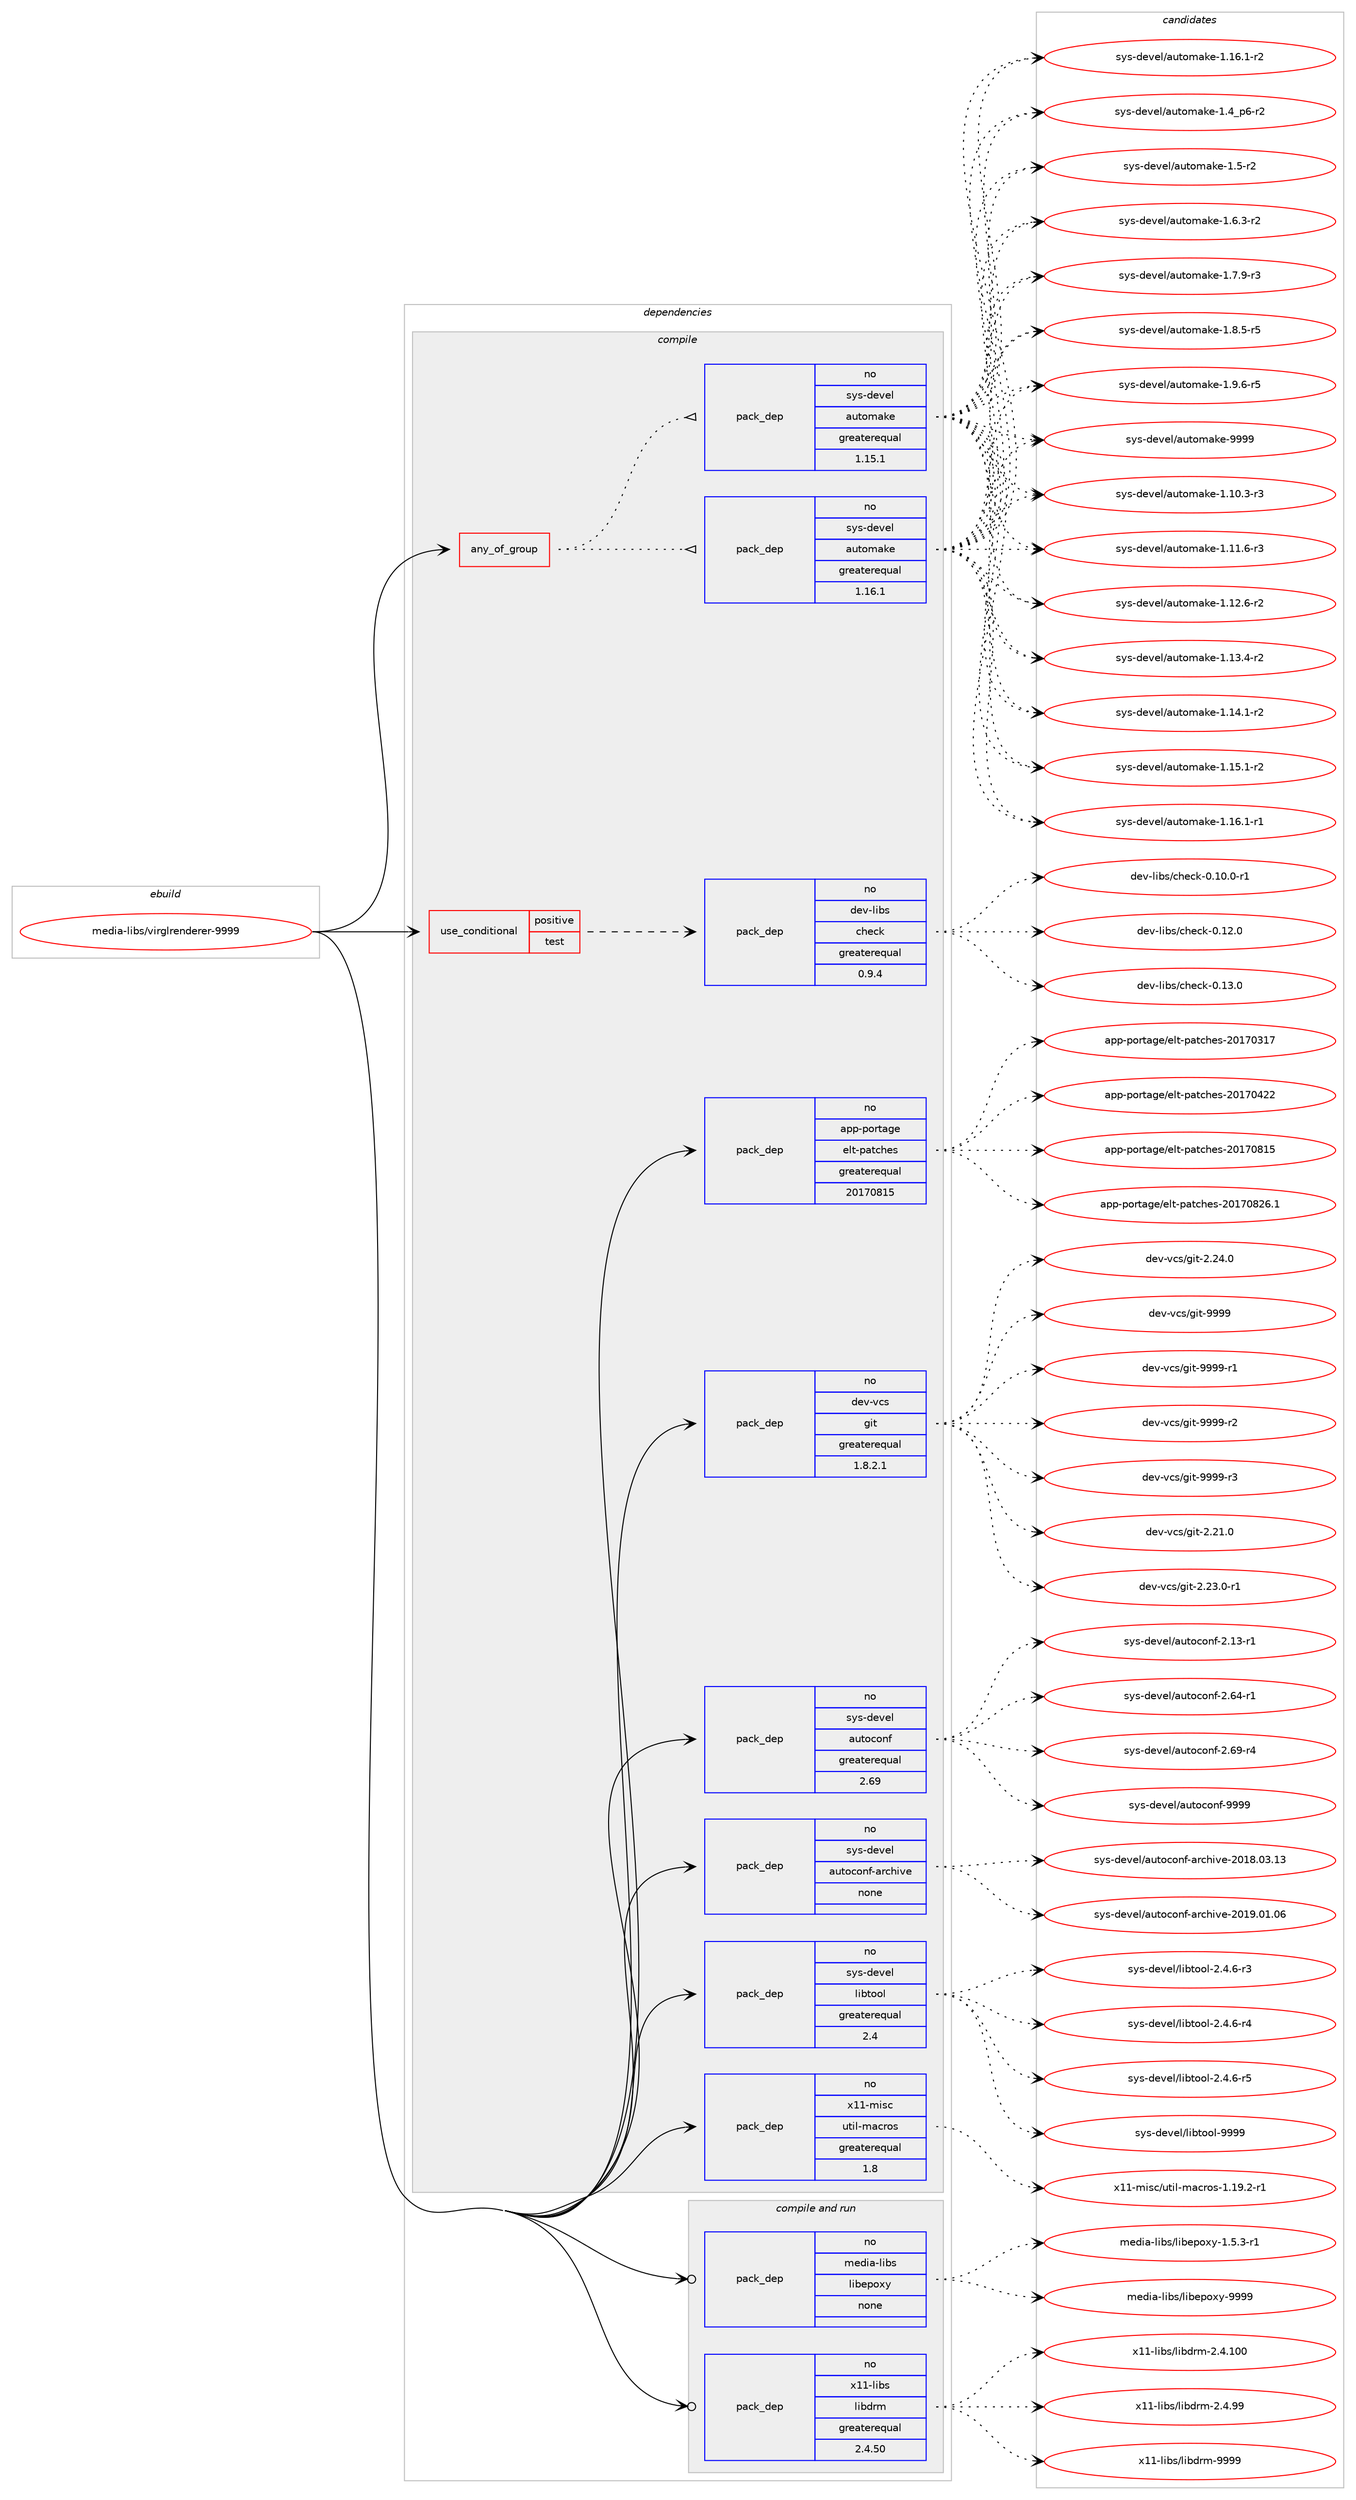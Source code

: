 digraph prolog {

# *************
# Graph options
# *************

newrank=true;
concentrate=true;
compound=true;
graph [rankdir=LR,fontname=Helvetica,fontsize=10,ranksep=1.5];#, ranksep=2.5, nodesep=0.2];
edge  [arrowhead=vee];
node  [fontname=Helvetica,fontsize=10];

# **********
# The ebuild
# **********

subgraph cluster_leftcol {
color=gray;
rank=same;
label=<<i>ebuild</i>>;
id [label="media-libs/virglrenderer-9999", color=red, width=4, href="../media-libs/virglrenderer-9999.svg"];
}

# ****************
# The dependencies
# ****************

subgraph cluster_midcol {
color=gray;
label=<<i>dependencies</i>>;
subgraph cluster_compile {
fillcolor="#eeeeee";
style=filled;
label=<<i>compile</i>>;
subgraph any13418 {
dependency791975 [label=<<TABLE BORDER="0" CELLBORDER="1" CELLSPACING="0" CELLPADDING="4"><TR><TD CELLPADDING="10">any_of_group</TD></TR></TABLE>>, shape=none, color=red];subgraph pack585326 {
dependency791976 [label=<<TABLE BORDER="0" CELLBORDER="1" CELLSPACING="0" CELLPADDING="4" WIDTH="220"><TR><TD ROWSPAN="6" CELLPADDING="30">pack_dep</TD></TR><TR><TD WIDTH="110">no</TD></TR><TR><TD>sys-devel</TD></TR><TR><TD>automake</TD></TR><TR><TD>greaterequal</TD></TR><TR><TD>1.16.1</TD></TR></TABLE>>, shape=none, color=blue];
}
dependency791975:e -> dependency791976:w [weight=20,style="dotted",arrowhead="oinv"];
subgraph pack585327 {
dependency791977 [label=<<TABLE BORDER="0" CELLBORDER="1" CELLSPACING="0" CELLPADDING="4" WIDTH="220"><TR><TD ROWSPAN="6" CELLPADDING="30">pack_dep</TD></TR><TR><TD WIDTH="110">no</TD></TR><TR><TD>sys-devel</TD></TR><TR><TD>automake</TD></TR><TR><TD>greaterequal</TD></TR><TR><TD>1.15.1</TD></TR></TABLE>>, shape=none, color=blue];
}
dependency791975:e -> dependency791977:w [weight=20,style="dotted",arrowhead="oinv"];
}
id:e -> dependency791975:w [weight=20,style="solid",arrowhead="vee"];
subgraph cond192788 {
dependency791978 [label=<<TABLE BORDER="0" CELLBORDER="1" CELLSPACING="0" CELLPADDING="4"><TR><TD ROWSPAN="3" CELLPADDING="10">use_conditional</TD></TR><TR><TD>positive</TD></TR><TR><TD>test</TD></TR></TABLE>>, shape=none, color=red];
subgraph pack585328 {
dependency791979 [label=<<TABLE BORDER="0" CELLBORDER="1" CELLSPACING="0" CELLPADDING="4" WIDTH="220"><TR><TD ROWSPAN="6" CELLPADDING="30">pack_dep</TD></TR><TR><TD WIDTH="110">no</TD></TR><TR><TD>dev-libs</TD></TR><TR><TD>check</TD></TR><TR><TD>greaterequal</TD></TR><TR><TD>0.9.4</TD></TR></TABLE>>, shape=none, color=blue];
}
dependency791978:e -> dependency791979:w [weight=20,style="dashed",arrowhead="vee"];
}
id:e -> dependency791978:w [weight=20,style="solid",arrowhead="vee"];
subgraph pack585329 {
dependency791980 [label=<<TABLE BORDER="0" CELLBORDER="1" CELLSPACING="0" CELLPADDING="4" WIDTH="220"><TR><TD ROWSPAN="6" CELLPADDING="30">pack_dep</TD></TR><TR><TD WIDTH="110">no</TD></TR><TR><TD>app-portage</TD></TR><TR><TD>elt-patches</TD></TR><TR><TD>greaterequal</TD></TR><TR><TD>20170815</TD></TR></TABLE>>, shape=none, color=blue];
}
id:e -> dependency791980:w [weight=20,style="solid",arrowhead="vee"];
subgraph pack585330 {
dependency791981 [label=<<TABLE BORDER="0" CELLBORDER="1" CELLSPACING="0" CELLPADDING="4" WIDTH="220"><TR><TD ROWSPAN="6" CELLPADDING="30">pack_dep</TD></TR><TR><TD WIDTH="110">no</TD></TR><TR><TD>dev-vcs</TD></TR><TR><TD>git</TD></TR><TR><TD>greaterequal</TD></TR><TR><TD>1.8.2.1</TD></TR></TABLE>>, shape=none, color=blue];
}
id:e -> dependency791981:w [weight=20,style="solid",arrowhead="vee"];
subgraph pack585331 {
dependency791982 [label=<<TABLE BORDER="0" CELLBORDER="1" CELLSPACING="0" CELLPADDING="4" WIDTH="220"><TR><TD ROWSPAN="6" CELLPADDING="30">pack_dep</TD></TR><TR><TD WIDTH="110">no</TD></TR><TR><TD>sys-devel</TD></TR><TR><TD>autoconf</TD></TR><TR><TD>greaterequal</TD></TR><TR><TD>2.69</TD></TR></TABLE>>, shape=none, color=blue];
}
id:e -> dependency791982:w [weight=20,style="solid",arrowhead="vee"];
subgraph pack585332 {
dependency791983 [label=<<TABLE BORDER="0" CELLBORDER="1" CELLSPACING="0" CELLPADDING="4" WIDTH="220"><TR><TD ROWSPAN="6" CELLPADDING="30">pack_dep</TD></TR><TR><TD WIDTH="110">no</TD></TR><TR><TD>sys-devel</TD></TR><TR><TD>autoconf-archive</TD></TR><TR><TD>none</TD></TR><TR><TD></TD></TR></TABLE>>, shape=none, color=blue];
}
id:e -> dependency791983:w [weight=20,style="solid",arrowhead="vee"];
subgraph pack585333 {
dependency791984 [label=<<TABLE BORDER="0" CELLBORDER="1" CELLSPACING="0" CELLPADDING="4" WIDTH="220"><TR><TD ROWSPAN="6" CELLPADDING="30">pack_dep</TD></TR><TR><TD WIDTH="110">no</TD></TR><TR><TD>sys-devel</TD></TR><TR><TD>libtool</TD></TR><TR><TD>greaterequal</TD></TR><TR><TD>2.4</TD></TR></TABLE>>, shape=none, color=blue];
}
id:e -> dependency791984:w [weight=20,style="solid",arrowhead="vee"];
subgraph pack585334 {
dependency791985 [label=<<TABLE BORDER="0" CELLBORDER="1" CELLSPACING="0" CELLPADDING="4" WIDTH="220"><TR><TD ROWSPAN="6" CELLPADDING="30">pack_dep</TD></TR><TR><TD WIDTH="110">no</TD></TR><TR><TD>x11-misc</TD></TR><TR><TD>util-macros</TD></TR><TR><TD>greaterequal</TD></TR><TR><TD>1.8</TD></TR></TABLE>>, shape=none, color=blue];
}
id:e -> dependency791985:w [weight=20,style="solid",arrowhead="vee"];
}
subgraph cluster_compileandrun {
fillcolor="#eeeeee";
style=filled;
label=<<i>compile and run</i>>;
subgraph pack585335 {
dependency791986 [label=<<TABLE BORDER="0" CELLBORDER="1" CELLSPACING="0" CELLPADDING="4" WIDTH="220"><TR><TD ROWSPAN="6" CELLPADDING="30">pack_dep</TD></TR><TR><TD WIDTH="110">no</TD></TR><TR><TD>media-libs</TD></TR><TR><TD>libepoxy</TD></TR><TR><TD>none</TD></TR><TR><TD></TD></TR></TABLE>>, shape=none, color=blue];
}
id:e -> dependency791986:w [weight=20,style="solid",arrowhead="odotvee"];
subgraph pack585336 {
dependency791987 [label=<<TABLE BORDER="0" CELLBORDER="1" CELLSPACING="0" CELLPADDING="4" WIDTH="220"><TR><TD ROWSPAN="6" CELLPADDING="30">pack_dep</TD></TR><TR><TD WIDTH="110">no</TD></TR><TR><TD>x11-libs</TD></TR><TR><TD>libdrm</TD></TR><TR><TD>greaterequal</TD></TR><TR><TD>2.4.50</TD></TR></TABLE>>, shape=none, color=blue];
}
id:e -> dependency791987:w [weight=20,style="solid",arrowhead="odotvee"];
}
subgraph cluster_run {
fillcolor="#eeeeee";
style=filled;
label=<<i>run</i>>;
}
}

# **************
# The candidates
# **************

subgraph cluster_choices {
rank=same;
color=gray;
label=<<i>candidates</i>>;

subgraph choice585326 {
color=black;
nodesep=1;
choice11512111545100101118101108479711711611110997107101454946494846514511451 [label="sys-devel/automake-1.10.3-r3", color=red, width=4,href="../sys-devel/automake-1.10.3-r3.svg"];
choice11512111545100101118101108479711711611110997107101454946494946544511451 [label="sys-devel/automake-1.11.6-r3", color=red, width=4,href="../sys-devel/automake-1.11.6-r3.svg"];
choice11512111545100101118101108479711711611110997107101454946495046544511450 [label="sys-devel/automake-1.12.6-r2", color=red, width=4,href="../sys-devel/automake-1.12.6-r2.svg"];
choice11512111545100101118101108479711711611110997107101454946495146524511450 [label="sys-devel/automake-1.13.4-r2", color=red, width=4,href="../sys-devel/automake-1.13.4-r2.svg"];
choice11512111545100101118101108479711711611110997107101454946495246494511450 [label="sys-devel/automake-1.14.1-r2", color=red, width=4,href="../sys-devel/automake-1.14.1-r2.svg"];
choice11512111545100101118101108479711711611110997107101454946495346494511450 [label="sys-devel/automake-1.15.1-r2", color=red, width=4,href="../sys-devel/automake-1.15.1-r2.svg"];
choice11512111545100101118101108479711711611110997107101454946495446494511449 [label="sys-devel/automake-1.16.1-r1", color=red, width=4,href="../sys-devel/automake-1.16.1-r1.svg"];
choice11512111545100101118101108479711711611110997107101454946495446494511450 [label="sys-devel/automake-1.16.1-r2", color=red, width=4,href="../sys-devel/automake-1.16.1-r2.svg"];
choice115121115451001011181011084797117116111109971071014549465295112544511450 [label="sys-devel/automake-1.4_p6-r2", color=red, width=4,href="../sys-devel/automake-1.4_p6-r2.svg"];
choice11512111545100101118101108479711711611110997107101454946534511450 [label="sys-devel/automake-1.5-r2", color=red, width=4,href="../sys-devel/automake-1.5-r2.svg"];
choice115121115451001011181011084797117116111109971071014549465446514511450 [label="sys-devel/automake-1.6.3-r2", color=red, width=4,href="../sys-devel/automake-1.6.3-r2.svg"];
choice115121115451001011181011084797117116111109971071014549465546574511451 [label="sys-devel/automake-1.7.9-r3", color=red, width=4,href="../sys-devel/automake-1.7.9-r3.svg"];
choice115121115451001011181011084797117116111109971071014549465646534511453 [label="sys-devel/automake-1.8.5-r5", color=red, width=4,href="../sys-devel/automake-1.8.5-r5.svg"];
choice115121115451001011181011084797117116111109971071014549465746544511453 [label="sys-devel/automake-1.9.6-r5", color=red, width=4,href="../sys-devel/automake-1.9.6-r5.svg"];
choice115121115451001011181011084797117116111109971071014557575757 [label="sys-devel/automake-9999", color=red, width=4,href="../sys-devel/automake-9999.svg"];
dependency791976:e -> choice11512111545100101118101108479711711611110997107101454946494846514511451:w [style=dotted,weight="100"];
dependency791976:e -> choice11512111545100101118101108479711711611110997107101454946494946544511451:w [style=dotted,weight="100"];
dependency791976:e -> choice11512111545100101118101108479711711611110997107101454946495046544511450:w [style=dotted,weight="100"];
dependency791976:e -> choice11512111545100101118101108479711711611110997107101454946495146524511450:w [style=dotted,weight="100"];
dependency791976:e -> choice11512111545100101118101108479711711611110997107101454946495246494511450:w [style=dotted,weight="100"];
dependency791976:e -> choice11512111545100101118101108479711711611110997107101454946495346494511450:w [style=dotted,weight="100"];
dependency791976:e -> choice11512111545100101118101108479711711611110997107101454946495446494511449:w [style=dotted,weight="100"];
dependency791976:e -> choice11512111545100101118101108479711711611110997107101454946495446494511450:w [style=dotted,weight="100"];
dependency791976:e -> choice115121115451001011181011084797117116111109971071014549465295112544511450:w [style=dotted,weight="100"];
dependency791976:e -> choice11512111545100101118101108479711711611110997107101454946534511450:w [style=dotted,weight="100"];
dependency791976:e -> choice115121115451001011181011084797117116111109971071014549465446514511450:w [style=dotted,weight="100"];
dependency791976:e -> choice115121115451001011181011084797117116111109971071014549465546574511451:w [style=dotted,weight="100"];
dependency791976:e -> choice115121115451001011181011084797117116111109971071014549465646534511453:w [style=dotted,weight="100"];
dependency791976:e -> choice115121115451001011181011084797117116111109971071014549465746544511453:w [style=dotted,weight="100"];
dependency791976:e -> choice115121115451001011181011084797117116111109971071014557575757:w [style=dotted,weight="100"];
}
subgraph choice585327 {
color=black;
nodesep=1;
choice11512111545100101118101108479711711611110997107101454946494846514511451 [label="sys-devel/automake-1.10.3-r3", color=red, width=4,href="../sys-devel/automake-1.10.3-r3.svg"];
choice11512111545100101118101108479711711611110997107101454946494946544511451 [label="sys-devel/automake-1.11.6-r3", color=red, width=4,href="../sys-devel/automake-1.11.6-r3.svg"];
choice11512111545100101118101108479711711611110997107101454946495046544511450 [label="sys-devel/automake-1.12.6-r2", color=red, width=4,href="../sys-devel/automake-1.12.6-r2.svg"];
choice11512111545100101118101108479711711611110997107101454946495146524511450 [label="sys-devel/automake-1.13.4-r2", color=red, width=4,href="../sys-devel/automake-1.13.4-r2.svg"];
choice11512111545100101118101108479711711611110997107101454946495246494511450 [label="sys-devel/automake-1.14.1-r2", color=red, width=4,href="../sys-devel/automake-1.14.1-r2.svg"];
choice11512111545100101118101108479711711611110997107101454946495346494511450 [label="sys-devel/automake-1.15.1-r2", color=red, width=4,href="../sys-devel/automake-1.15.1-r2.svg"];
choice11512111545100101118101108479711711611110997107101454946495446494511449 [label="sys-devel/automake-1.16.1-r1", color=red, width=4,href="../sys-devel/automake-1.16.1-r1.svg"];
choice11512111545100101118101108479711711611110997107101454946495446494511450 [label="sys-devel/automake-1.16.1-r2", color=red, width=4,href="../sys-devel/automake-1.16.1-r2.svg"];
choice115121115451001011181011084797117116111109971071014549465295112544511450 [label="sys-devel/automake-1.4_p6-r2", color=red, width=4,href="../sys-devel/automake-1.4_p6-r2.svg"];
choice11512111545100101118101108479711711611110997107101454946534511450 [label="sys-devel/automake-1.5-r2", color=red, width=4,href="../sys-devel/automake-1.5-r2.svg"];
choice115121115451001011181011084797117116111109971071014549465446514511450 [label="sys-devel/automake-1.6.3-r2", color=red, width=4,href="../sys-devel/automake-1.6.3-r2.svg"];
choice115121115451001011181011084797117116111109971071014549465546574511451 [label="sys-devel/automake-1.7.9-r3", color=red, width=4,href="../sys-devel/automake-1.7.9-r3.svg"];
choice115121115451001011181011084797117116111109971071014549465646534511453 [label="sys-devel/automake-1.8.5-r5", color=red, width=4,href="../sys-devel/automake-1.8.5-r5.svg"];
choice115121115451001011181011084797117116111109971071014549465746544511453 [label="sys-devel/automake-1.9.6-r5", color=red, width=4,href="../sys-devel/automake-1.9.6-r5.svg"];
choice115121115451001011181011084797117116111109971071014557575757 [label="sys-devel/automake-9999", color=red, width=4,href="../sys-devel/automake-9999.svg"];
dependency791977:e -> choice11512111545100101118101108479711711611110997107101454946494846514511451:w [style=dotted,weight="100"];
dependency791977:e -> choice11512111545100101118101108479711711611110997107101454946494946544511451:w [style=dotted,weight="100"];
dependency791977:e -> choice11512111545100101118101108479711711611110997107101454946495046544511450:w [style=dotted,weight="100"];
dependency791977:e -> choice11512111545100101118101108479711711611110997107101454946495146524511450:w [style=dotted,weight="100"];
dependency791977:e -> choice11512111545100101118101108479711711611110997107101454946495246494511450:w [style=dotted,weight="100"];
dependency791977:e -> choice11512111545100101118101108479711711611110997107101454946495346494511450:w [style=dotted,weight="100"];
dependency791977:e -> choice11512111545100101118101108479711711611110997107101454946495446494511449:w [style=dotted,weight="100"];
dependency791977:e -> choice11512111545100101118101108479711711611110997107101454946495446494511450:w [style=dotted,weight="100"];
dependency791977:e -> choice115121115451001011181011084797117116111109971071014549465295112544511450:w [style=dotted,weight="100"];
dependency791977:e -> choice11512111545100101118101108479711711611110997107101454946534511450:w [style=dotted,weight="100"];
dependency791977:e -> choice115121115451001011181011084797117116111109971071014549465446514511450:w [style=dotted,weight="100"];
dependency791977:e -> choice115121115451001011181011084797117116111109971071014549465546574511451:w [style=dotted,weight="100"];
dependency791977:e -> choice115121115451001011181011084797117116111109971071014549465646534511453:w [style=dotted,weight="100"];
dependency791977:e -> choice115121115451001011181011084797117116111109971071014549465746544511453:w [style=dotted,weight="100"];
dependency791977:e -> choice115121115451001011181011084797117116111109971071014557575757:w [style=dotted,weight="100"];
}
subgraph choice585328 {
color=black;
nodesep=1;
choice1001011184510810598115479910410199107454846494846484511449 [label="dev-libs/check-0.10.0-r1", color=red, width=4,href="../dev-libs/check-0.10.0-r1.svg"];
choice100101118451081059811547991041019910745484649504648 [label="dev-libs/check-0.12.0", color=red, width=4,href="../dev-libs/check-0.12.0.svg"];
choice100101118451081059811547991041019910745484649514648 [label="dev-libs/check-0.13.0", color=red, width=4,href="../dev-libs/check-0.13.0.svg"];
dependency791979:e -> choice1001011184510810598115479910410199107454846494846484511449:w [style=dotted,weight="100"];
dependency791979:e -> choice100101118451081059811547991041019910745484649504648:w [style=dotted,weight="100"];
dependency791979:e -> choice100101118451081059811547991041019910745484649514648:w [style=dotted,weight="100"];
}
subgraph choice585329 {
color=black;
nodesep=1;
choice97112112451121111141169710310147101108116451129711699104101115455048495548514955 [label="app-portage/elt-patches-20170317", color=red, width=4,href="../app-portage/elt-patches-20170317.svg"];
choice97112112451121111141169710310147101108116451129711699104101115455048495548525050 [label="app-portage/elt-patches-20170422", color=red, width=4,href="../app-portage/elt-patches-20170422.svg"];
choice97112112451121111141169710310147101108116451129711699104101115455048495548564953 [label="app-portage/elt-patches-20170815", color=red, width=4,href="../app-portage/elt-patches-20170815.svg"];
choice971121124511211111411697103101471011081164511297116991041011154550484955485650544649 [label="app-portage/elt-patches-20170826.1", color=red, width=4,href="../app-portage/elt-patches-20170826.1.svg"];
dependency791980:e -> choice97112112451121111141169710310147101108116451129711699104101115455048495548514955:w [style=dotted,weight="100"];
dependency791980:e -> choice97112112451121111141169710310147101108116451129711699104101115455048495548525050:w [style=dotted,weight="100"];
dependency791980:e -> choice97112112451121111141169710310147101108116451129711699104101115455048495548564953:w [style=dotted,weight="100"];
dependency791980:e -> choice971121124511211111411697103101471011081164511297116991041011154550484955485650544649:w [style=dotted,weight="100"];
}
subgraph choice585330 {
color=black;
nodesep=1;
choice10010111845118991154710310511645504650494648 [label="dev-vcs/git-2.21.0", color=red, width=4,href="../dev-vcs/git-2.21.0.svg"];
choice100101118451189911547103105116455046505146484511449 [label="dev-vcs/git-2.23.0-r1", color=red, width=4,href="../dev-vcs/git-2.23.0-r1.svg"];
choice10010111845118991154710310511645504650524648 [label="dev-vcs/git-2.24.0", color=red, width=4,href="../dev-vcs/git-2.24.0.svg"];
choice1001011184511899115471031051164557575757 [label="dev-vcs/git-9999", color=red, width=4,href="../dev-vcs/git-9999.svg"];
choice10010111845118991154710310511645575757574511449 [label="dev-vcs/git-9999-r1", color=red, width=4,href="../dev-vcs/git-9999-r1.svg"];
choice10010111845118991154710310511645575757574511450 [label="dev-vcs/git-9999-r2", color=red, width=4,href="../dev-vcs/git-9999-r2.svg"];
choice10010111845118991154710310511645575757574511451 [label="dev-vcs/git-9999-r3", color=red, width=4,href="../dev-vcs/git-9999-r3.svg"];
dependency791981:e -> choice10010111845118991154710310511645504650494648:w [style=dotted,weight="100"];
dependency791981:e -> choice100101118451189911547103105116455046505146484511449:w [style=dotted,weight="100"];
dependency791981:e -> choice10010111845118991154710310511645504650524648:w [style=dotted,weight="100"];
dependency791981:e -> choice1001011184511899115471031051164557575757:w [style=dotted,weight="100"];
dependency791981:e -> choice10010111845118991154710310511645575757574511449:w [style=dotted,weight="100"];
dependency791981:e -> choice10010111845118991154710310511645575757574511450:w [style=dotted,weight="100"];
dependency791981:e -> choice10010111845118991154710310511645575757574511451:w [style=dotted,weight="100"];
}
subgraph choice585331 {
color=black;
nodesep=1;
choice1151211154510010111810110847971171161119911111010245504649514511449 [label="sys-devel/autoconf-2.13-r1", color=red, width=4,href="../sys-devel/autoconf-2.13-r1.svg"];
choice1151211154510010111810110847971171161119911111010245504654524511449 [label="sys-devel/autoconf-2.64-r1", color=red, width=4,href="../sys-devel/autoconf-2.64-r1.svg"];
choice1151211154510010111810110847971171161119911111010245504654574511452 [label="sys-devel/autoconf-2.69-r4", color=red, width=4,href="../sys-devel/autoconf-2.69-r4.svg"];
choice115121115451001011181011084797117116111991111101024557575757 [label="sys-devel/autoconf-9999", color=red, width=4,href="../sys-devel/autoconf-9999.svg"];
dependency791982:e -> choice1151211154510010111810110847971171161119911111010245504649514511449:w [style=dotted,weight="100"];
dependency791982:e -> choice1151211154510010111810110847971171161119911111010245504654524511449:w [style=dotted,weight="100"];
dependency791982:e -> choice1151211154510010111810110847971171161119911111010245504654574511452:w [style=dotted,weight="100"];
dependency791982:e -> choice115121115451001011181011084797117116111991111101024557575757:w [style=dotted,weight="100"];
}
subgraph choice585332 {
color=black;
nodesep=1;
choice115121115451001011181011084797117116111991111101024597114991041051181014550484956464851464951 [label="sys-devel/autoconf-archive-2018.03.13", color=red, width=4,href="../sys-devel/autoconf-archive-2018.03.13.svg"];
choice115121115451001011181011084797117116111991111101024597114991041051181014550484957464849464854 [label="sys-devel/autoconf-archive-2019.01.06", color=red, width=4,href="../sys-devel/autoconf-archive-2019.01.06.svg"];
dependency791983:e -> choice115121115451001011181011084797117116111991111101024597114991041051181014550484956464851464951:w [style=dotted,weight="100"];
dependency791983:e -> choice115121115451001011181011084797117116111991111101024597114991041051181014550484957464849464854:w [style=dotted,weight="100"];
}
subgraph choice585333 {
color=black;
nodesep=1;
choice1151211154510010111810110847108105981161111111084550465246544511451 [label="sys-devel/libtool-2.4.6-r3", color=red, width=4,href="../sys-devel/libtool-2.4.6-r3.svg"];
choice1151211154510010111810110847108105981161111111084550465246544511452 [label="sys-devel/libtool-2.4.6-r4", color=red, width=4,href="../sys-devel/libtool-2.4.6-r4.svg"];
choice1151211154510010111810110847108105981161111111084550465246544511453 [label="sys-devel/libtool-2.4.6-r5", color=red, width=4,href="../sys-devel/libtool-2.4.6-r5.svg"];
choice1151211154510010111810110847108105981161111111084557575757 [label="sys-devel/libtool-9999", color=red, width=4,href="../sys-devel/libtool-9999.svg"];
dependency791984:e -> choice1151211154510010111810110847108105981161111111084550465246544511451:w [style=dotted,weight="100"];
dependency791984:e -> choice1151211154510010111810110847108105981161111111084550465246544511452:w [style=dotted,weight="100"];
dependency791984:e -> choice1151211154510010111810110847108105981161111111084550465246544511453:w [style=dotted,weight="100"];
dependency791984:e -> choice1151211154510010111810110847108105981161111111084557575757:w [style=dotted,weight="100"];
}
subgraph choice585334 {
color=black;
nodesep=1;
choice1204949451091051159947117116105108451099799114111115454946495746504511449 [label="x11-misc/util-macros-1.19.2-r1", color=red, width=4,href="../x11-misc/util-macros-1.19.2-r1.svg"];
dependency791985:e -> choice1204949451091051159947117116105108451099799114111115454946495746504511449:w [style=dotted,weight="100"];
}
subgraph choice585335 {
color=black;
nodesep=1;
choice10910110010597451081059811547108105981011121111201214549465346514511449 [label="media-libs/libepoxy-1.5.3-r1", color=red, width=4,href="../media-libs/libepoxy-1.5.3-r1.svg"];
choice10910110010597451081059811547108105981011121111201214557575757 [label="media-libs/libepoxy-9999", color=red, width=4,href="../media-libs/libepoxy-9999.svg"];
dependency791986:e -> choice10910110010597451081059811547108105981011121111201214549465346514511449:w [style=dotted,weight="100"];
dependency791986:e -> choice10910110010597451081059811547108105981011121111201214557575757:w [style=dotted,weight="100"];
}
subgraph choice585336 {
color=black;
nodesep=1;
choice1204949451081059811547108105981001141094550465246494848 [label="x11-libs/libdrm-2.4.100", color=red, width=4,href="../x11-libs/libdrm-2.4.100.svg"];
choice12049494510810598115471081059810011410945504652465757 [label="x11-libs/libdrm-2.4.99", color=red, width=4,href="../x11-libs/libdrm-2.4.99.svg"];
choice1204949451081059811547108105981001141094557575757 [label="x11-libs/libdrm-9999", color=red, width=4,href="../x11-libs/libdrm-9999.svg"];
dependency791987:e -> choice1204949451081059811547108105981001141094550465246494848:w [style=dotted,weight="100"];
dependency791987:e -> choice12049494510810598115471081059810011410945504652465757:w [style=dotted,weight="100"];
dependency791987:e -> choice1204949451081059811547108105981001141094557575757:w [style=dotted,weight="100"];
}
}

}
